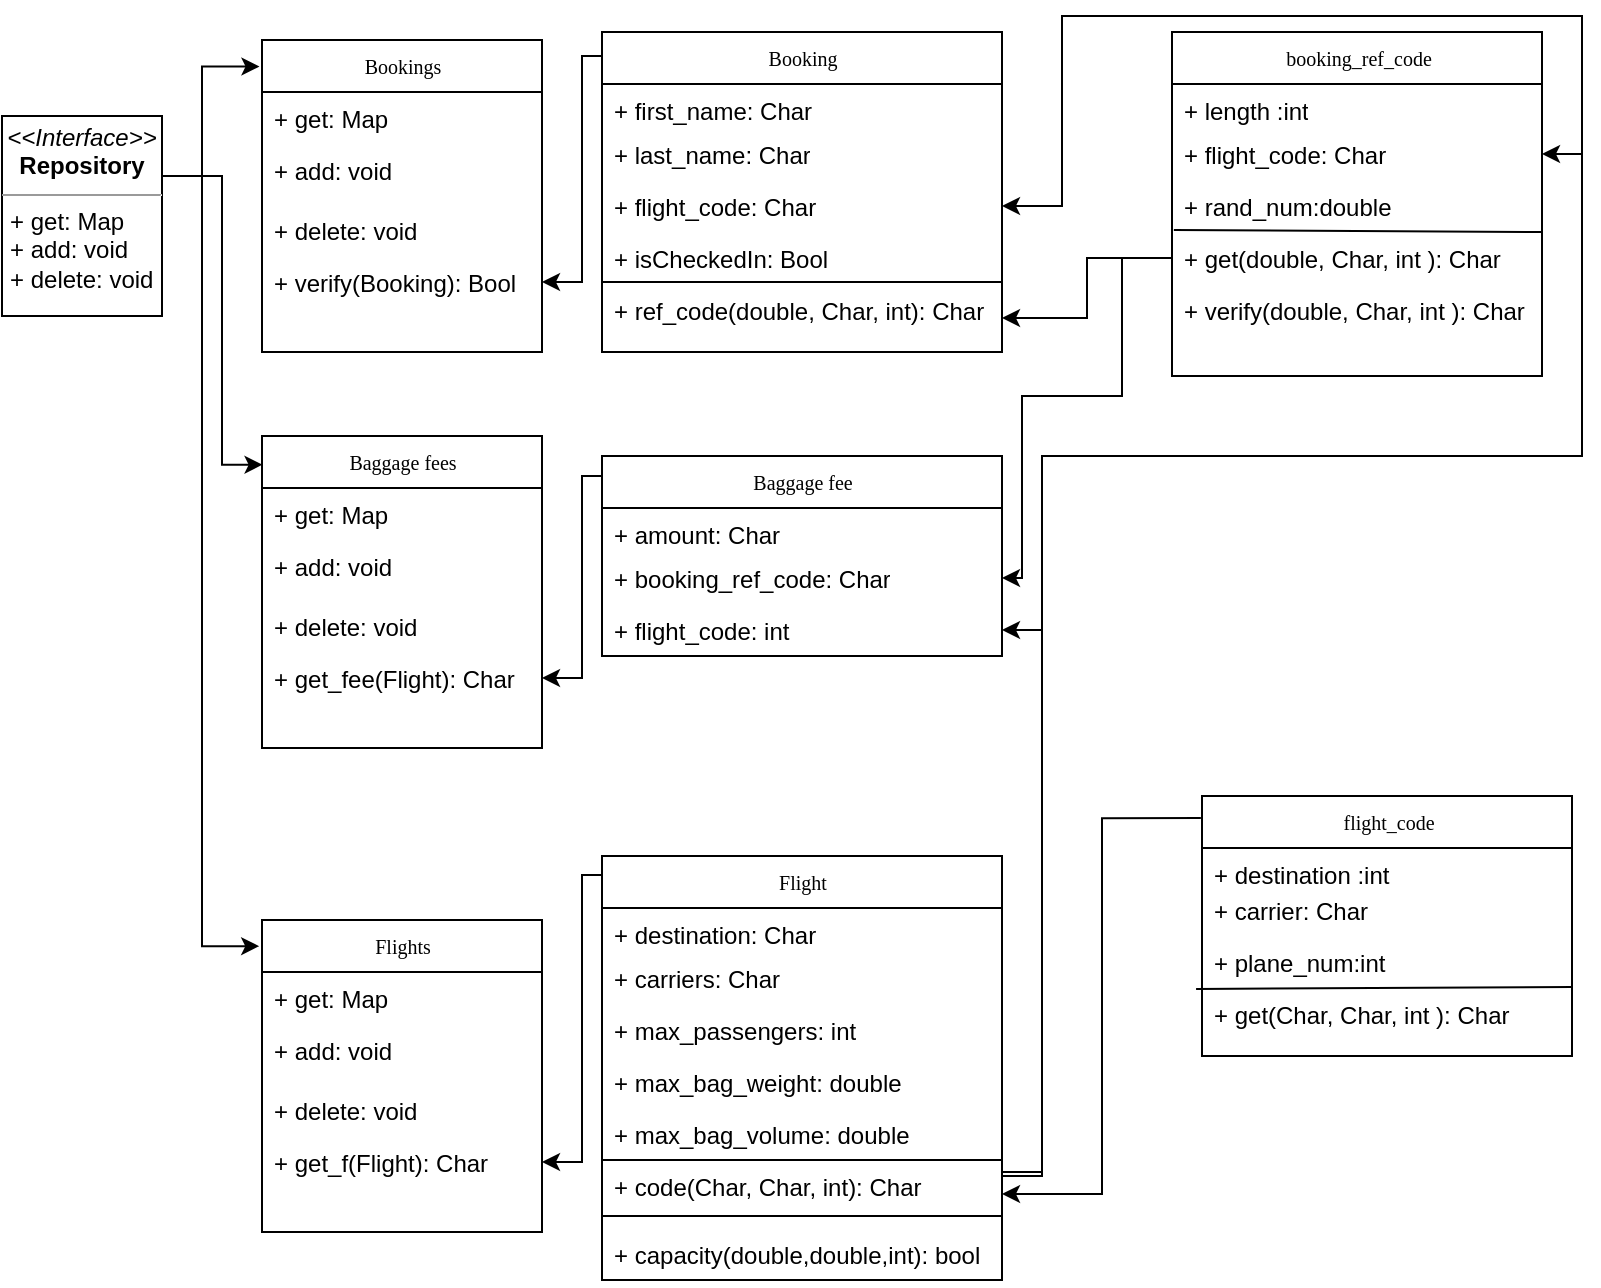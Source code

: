 <mxfile version="23.1.4" type="github">
  <diagram name="Page-1" id="c4acf3e9-155e-7222-9cf6-157b1a14988f">
    <mxGraphModel dx="1109" dy="631" grid="1" gridSize="10" guides="1" tooltips="1" connect="1" arrows="1" fold="1" page="1" pageScale="1" pageWidth="850" pageHeight="1100" background="none" math="0" shadow="0">
      <root>
        <mxCell id="0" />
        <mxCell id="1" parent="0" />
        <mxCell id="17acba5748e5396b-20" value="Bookings" style="swimlane;html=1;fontStyle=0;childLayout=stackLayout;horizontal=1;startSize=26;fillColor=none;horizontalStack=0;resizeParent=1;resizeLast=0;collapsible=1;marginBottom=0;swimlaneFillColor=#ffffff;rounded=0;shadow=0;comic=0;labelBackgroundColor=none;strokeWidth=1;fontFamily=Verdana;fontSize=10;align=center;" parent="1" vertex="1">
          <mxGeometry x="170" y="32" width="140" height="156" as="geometry" />
        </mxCell>
        <mxCell id="17acba5748e5396b-24" value="+ get: Map" style="text;html=1;strokeColor=none;fillColor=none;align=left;verticalAlign=top;spacingLeft=4;spacingRight=4;whiteSpace=wrap;overflow=hidden;rotatable=0;points=[[0,0.5],[1,0.5]];portConstraint=eastwest;" parent="17acba5748e5396b-20" vertex="1">
          <mxGeometry y="26" width="140" height="26" as="geometry" />
        </mxCell>
        <mxCell id="17acba5748e5396b-26" value="+ add: void&amp;nbsp;" style="text;html=1;strokeColor=none;fillColor=none;align=left;verticalAlign=top;spacingLeft=4;spacingRight=4;whiteSpace=wrap;overflow=hidden;rotatable=0;points=[[0,0.5],[1,0.5]];portConstraint=eastwest;" parent="17acba5748e5396b-20" vertex="1">
          <mxGeometry y="52" width="140" height="30" as="geometry" />
        </mxCell>
        <mxCell id="sd9aR1y3l03FeJ3WjGJI-2" value="+ delete: void&amp;nbsp;" style="text;html=1;strokeColor=none;fillColor=none;align=left;verticalAlign=top;spacingLeft=4;spacingRight=4;whiteSpace=wrap;overflow=hidden;rotatable=0;points=[[0,0.5],[1,0.5]];portConstraint=eastwest;" vertex="1" parent="17acba5748e5396b-20">
          <mxGeometry y="82" width="140" height="26" as="geometry" />
        </mxCell>
        <mxCell id="sd9aR1y3l03FeJ3WjGJI-26" value="+ verify(Booking): Bool&amp;nbsp;" style="text;html=1;strokeColor=none;fillColor=none;align=left;verticalAlign=top;spacingLeft=4;spacingRight=4;whiteSpace=wrap;overflow=hidden;rotatable=0;points=[[0,0.5],[1,0.5]];portConstraint=eastwest;" vertex="1" parent="17acba5748e5396b-20">
          <mxGeometry y="108" width="140" height="26" as="geometry" />
        </mxCell>
        <mxCell id="5d2195bd80daf111-26" style="edgeStyle=orthogonalEdgeStyle;rounded=0;html=1;dashed=1;labelBackgroundColor=none;startFill=0;endArrow=open;endFill=0;endSize=10;fontFamily=Verdana;fontSize=10;" parent="1" target="5d2195bd80daf111-17" edge="1">
          <mxGeometry relative="1" as="geometry">
            <Array as="points" />
            <mxPoint x="640" y="300" as="sourcePoint" />
          </mxGeometry>
        </mxCell>
        <mxCell id="sd9aR1y3l03FeJ3WjGJI-22" style="edgeStyle=orthogonalEdgeStyle;rounded=0;orthogonalLoop=1;jettySize=auto;html=1;exitX=1;exitY=0.25;exitDx=0;exitDy=0;entryX=-0.009;entryY=0.085;entryDx=0;entryDy=0;entryPerimeter=0;" edge="1" parent="1" source="5d2195bd80daf111-18" target="17acba5748e5396b-20">
          <mxGeometry relative="1" as="geometry">
            <Array as="points">
              <mxPoint x="120" y="100" />
              <mxPoint x="140" y="100" />
              <mxPoint x="140" y="45" />
            </Array>
          </mxGeometry>
        </mxCell>
        <mxCell id="5d2195bd80daf111-18" value="&lt;p style=&quot;margin:0px;margin-top:4px;text-align:center;&quot;&gt;&lt;i&gt;&amp;lt;&amp;lt;Interface&amp;gt;&amp;gt;&lt;/i&gt;&lt;br&gt;&lt;b&gt;Repository&lt;br&gt;&lt;/b&gt;&lt;/p&gt;&lt;hr size=&quot;1&quot;&gt;&lt;p style=&quot;margin:0px;margin-left:4px;&quot;&gt;+ get: Map&amp;nbsp;&lt;br&gt;+ add: void&lt;/p&gt;&lt;p style=&quot;margin:0px;margin-left:4px;&quot;&gt;+ delete: void&amp;nbsp;&lt;/p&gt;" style="verticalAlign=top;align=left;overflow=fill;fontSize=12;fontFamily=Helvetica;html=1;rounded=0;shadow=0;comic=0;labelBackgroundColor=none;strokeWidth=1" parent="1" vertex="1">
          <mxGeometry x="40" y="70" width="80" height="100" as="geometry" />
        </mxCell>
        <mxCell id="sd9aR1y3l03FeJ3WjGJI-21" style="edgeStyle=orthogonalEdgeStyle;rounded=0;orthogonalLoop=1;jettySize=auto;html=1;exitX=0;exitY=0;exitDx=0;exitDy=0;entryX=1;entryY=0.5;entryDx=0;entryDy=0;" edge="1" parent="1" source="sd9aR1y3l03FeJ3WjGJI-3" target="sd9aR1y3l03FeJ3WjGJI-26">
          <mxGeometry relative="1" as="geometry">
            <mxPoint x="310.0" y="69" as="targetPoint" />
            <Array as="points">
              <mxPoint x="340" y="40" />
              <mxPoint x="330" y="40" />
              <mxPoint x="330" y="153" />
            </Array>
          </mxGeometry>
        </mxCell>
        <mxCell id="sd9aR1y3l03FeJ3WjGJI-3" value="Booking" style="swimlane;html=1;fontStyle=0;childLayout=stackLayout;horizontal=1;startSize=26;fillColor=none;horizontalStack=0;resizeParent=1;resizeLast=0;collapsible=1;marginBottom=0;swimlaneFillColor=#ffffff;rounded=0;shadow=0;comic=0;labelBackgroundColor=none;strokeWidth=1;fontFamily=Verdana;fontSize=10;align=center;" vertex="1" parent="1">
          <mxGeometry x="340" y="28" width="200" height="160" as="geometry" />
        </mxCell>
        <mxCell id="sd9aR1y3l03FeJ3WjGJI-4" value="+ first_name: Char" style="text;html=1;strokeColor=none;fillColor=none;align=left;verticalAlign=top;spacingLeft=4;spacingRight=4;whiteSpace=wrap;overflow=hidden;rotatable=0;points=[[0,0.5],[1,0.5]];portConstraint=eastwest;" vertex="1" parent="sd9aR1y3l03FeJ3WjGJI-3">
          <mxGeometry y="26" width="200" height="22" as="geometry" />
        </mxCell>
        <mxCell id="sd9aR1y3l03FeJ3WjGJI-5" value="+ last_name: Char" style="text;html=1;strokeColor=none;fillColor=none;align=left;verticalAlign=top;spacingLeft=4;spacingRight=4;whiteSpace=wrap;overflow=hidden;rotatable=0;points=[[0,0.5],[1,0.5]];portConstraint=eastwest;" vertex="1" parent="sd9aR1y3l03FeJ3WjGJI-3">
          <mxGeometry y="48" width="200" height="26" as="geometry" />
        </mxCell>
        <mxCell id="sd9aR1y3l03FeJ3WjGJI-6" value="+ flight_code: Char&amp;nbsp;" style="text;html=1;strokeColor=none;fillColor=none;align=left;verticalAlign=top;spacingLeft=4;spacingRight=4;whiteSpace=wrap;overflow=hidden;rotatable=0;points=[[0,0.5],[1,0.5]];portConstraint=eastwest;" vertex="1" parent="sd9aR1y3l03FeJ3WjGJI-3">
          <mxGeometry y="74" width="200" height="26" as="geometry" />
        </mxCell>
        <mxCell id="sd9aR1y3l03FeJ3WjGJI-7" value="+ isCheckedIn: Bool&amp;nbsp;" style="text;html=1;strokeColor=none;fillColor=none;align=left;verticalAlign=top;spacingLeft=4;spacingRight=4;whiteSpace=wrap;overflow=hidden;rotatable=0;points=[[0,0.5],[1,0.5]];portConstraint=eastwest;" vertex="1" parent="sd9aR1y3l03FeJ3WjGJI-3">
          <mxGeometry y="100" width="200" height="26" as="geometry" />
        </mxCell>
        <mxCell id="sd9aR1y3l03FeJ3WjGJI-65" value="" style="endArrow=none;html=1;rounded=0;" edge="1" parent="sd9aR1y3l03FeJ3WjGJI-3">
          <mxGeometry width="50" height="50" relative="1" as="geometry">
            <mxPoint y="125" as="sourcePoint" />
            <mxPoint x="200" y="125" as="targetPoint" />
          </mxGeometry>
        </mxCell>
        <mxCell id="sd9aR1y3l03FeJ3WjGJI-8" value="+ ref_code(double, Char, int): Char&amp;nbsp;" style="text;html=1;strokeColor=none;fillColor=none;align=left;verticalAlign=top;spacingLeft=4;spacingRight=4;whiteSpace=wrap;overflow=hidden;rotatable=0;points=[[0,0.5],[1,0.5]];portConstraint=eastwest;" vertex="1" parent="sd9aR1y3l03FeJ3WjGJI-3">
          <mxGeometry y="126" width="200" height="34" as="geometry" />
        </mxCell>
        <mxCell id="sd9aR1y3l03FeJ3WjGJI-12" value="booking_ref_code" style="swimlane;html=1;fontStyle=0;childLayout=stackLayout;horizontal=1;startSize=26;fillColor=none;horizontalStack=0;resizeParent=1;resizeLast=0;collapsible=1;marginBottom=0;swimlaneFillColor=#ffffff;rounded=0;shadow=0;comic=0;labelBackgroundColor=none;strokeWidth=1;fontFamily=Verdana;fontSize=10;align=center;" vertex="1" parent="1">
          <mxGeometry x="625" y="28" width="185" height="172" as="geometry" />
        </mxCell>
        <mxCell id="sd9aR1y3l03FeJ3WjGJI-13" value="+ length :int" style="text;html=1;strokeColor=none;fillColor=none;align=left;verticalAlign=top;spacingLeft=4;spacingRight=4;whiteSpace=wrap;overflow=hidden;rotatable=0;points=[[0,0.5],[1,0.5]];portConstraint=eastwest;" vertex="1" parent="sd9aR1y3l03FeJ3WjGJI-12">
          <mxGeometry y="26" width="185" height="22" as="geometry" />
        </mxCell>
        <mxCell id="sd9aR1y3l03FeJ3WjGJI-14" value="+ flight_code: Char&amp;nbsp;" style="text;html=1;strokeColor=none;fillColor=none;align=left;verticalAlign=top;spacingLeft=4;spacingRight=4;whiteSpace=wrap;overflow=hidden;rotatable=0;points=[[0,0.5],[1,0.5]];portConstraint=eastwest;" vertex="1" parent="sd9aR1y3l03FeJ3WjGJI-12">
          <mxGeometry y="48" width="185" height="26" as="geometry" />
        </mxCell>
        <mxCell id="sd9aR1y3l03FeJ3WjGJI-15" value="+ rand_num:double&amp;nbsp;" style="text;html=1;strokeColor=none;fillColor=none;align=left;verticalAlign=top;spacingLeft=4;spacingRight=4;whiteSpace=wrap;overflow=hidden;rotatable=0;points=[[0,0.5],[1,0.5]];portConstraint=eastwest;" vertex="1" parent="sd9aR1y3l03FeJ3WjGJI-12">
          <mxGeometry y="74" width="185" height="26" as="geometry" />
        </mxCell>
        <mxCell id="sd9aR1y3l03FeJ3WjGJI-66" value="" style="endArrow=none;html=1;rounded=0;exitX=0.005;exitY=-0.038;exitDx=0;exitDy=0;exitPerimeter=0;" edge="1" parent="sd9aR1y3l03FeJ3WjGJI-12" source="sd9aR1y3l03FeJ3WjGJI-16">
          <mxGeometry width="50" height="50" relative="1" as="geometry">
            <mxPoint x="-15" y="100" as="sourcePoint" />
            <mxPoint x="185" y="100" as="targetPoint" />
          </mxGeometry>
        </mxCell>
        <mxCell id="sd9aR1y3l03FeJ3WjGJI-16" value="+ get(double, Char, int ): Char&amp;nbsp;" style="text;html=1;strokeColor=none;fillColor=none;align=left;verticalAlign=top;spacingLeft=4;spacingRight=4;whiteSpace=wrap;overflow=hidden;rotatable=0;points=[[0,0.5],[1,0.5]];portConstraint=eastwest;" vertex="1" parent="sd9aR1y3l03FeJ3WjGJI-12">
          <mxGeometry y="100" width="185" height="26" as="geometry" />
        </mxCell>
        <mxCell id="sd9aR1y3l03FeJ3WjGJI-25" value="+ verify(double, Char, int ): Char&amp;nbsp;" style="text;html=1;strokeColor=none;fillColor=none;align=left;verticalAlign=top;spacingLeft=4;spacingRight=4;whiteSpace=wrap;overflow=hidden;rotatable=0;points=[[0,0.5],[1,0.5]];portConstraint=eastwest;" vertex="1" parent="sd9aR1y3l03FeJ3WjGJI-12">
          <mxGeometry y="126" width="185" height="26" as="geometry" />
        </mxCell>
        <mxCell id="sd9aR1y3l03FeJ3WjGJI-20" style="edgeStyle=orthogonalEdgeStyle;rounded=0;orthogonalLoop=1;jettySize=auto;html=1;exitX=0;exitY=0.5;exitDx=0;exitDy=0;entryX=1;entryY=0.5;entryDx=0;entryDy=0;" edge="1" parent="1" source="sd9aR1y3l03FeJ3WjGJI-16" target="sd9aR1y3l03FeJ3WjGJI-8">
          <mxGeometry relative="1" as="geometry" />
        </mxCell>
        <mxCell id="sd9aR1y3l03FeJ3WjGJI-32" value="Flights" style="swimlane;html=1;fontStyle=0;childLayout=stackLayout;horizontal=1;startSize=26;fillColor=none;horizontalStack=0;resizeParent=1;resizeLast=0;collapsible=1;marginBottom=0;swimlaneFillColor=#ffffff;rounded=0;shadow=0;comic=0;labelBackgroundColor=none;strokeWidth=1;fontFamily=Verdana;fontSize=10;align=center;" vertex="1" parent="1">
          <mxGeometry x="170" y="472" width="140" height="156" as="geometry" />
        </mxCell>
        <mxCell id="sd9aR1y3l03FeJ3WjGJI-33" value="+ get: Map" style="text;html=1;strokeColor=none;fillColor=none;align=left;verticalAlign=top;spacingLeft=4;spacingRight=4;whiteSpace=wrap;overflow=hidden;rotatable=0;points=[[0,0.5],[1,0.5]];portConstraint=eastwest;" vertex="1" parent="sd9aR1y3l03FeJ3WjGJI-32">
          <mxGeometry y="26" width="140" height="26" as="geometry" />
        </mxCell>
        <mxCell id="sd9aR1y3l03FeJ3WjGJI-34" value="+ add: void&amp;nbsp;" style="text;html=1;strokeColor=none;fillColor=none;align=left;verticalAlign=top;spacingLeft=4;spacingRight=4;whiteSpace=wrap;overflow=hidden;rotatable=0;points=[[0,0.5],[1,0.5]];portConstraint=eastwest;" vertex="1" parent="sd9aR1y3l03FeJ3WjGJI-32">
          <mxGeometry y="52" width="140" height="30" as="geometry" />
        </mxCell>
        <mxCell id="sd9aR1y3l03FeJ3WjGJI-35" value="+ delete: void&amp;nbsp;" style="text;html=1;strokeColor=none;fillColor=none;align=left;verticalAlign=top;spacingLeft=4;spacingRight=4;whiteSpace=wrap;overflow=hidden;rotatable=0;points=[[0,0.5],[1,0.5]];portConstraint=eastwest;" vertex="1" parent="sd9aR1y3l03FeJ3WjGJI-32">
          <mxGeometry y="82" width="140" height="26" as="geometry" />
        </mxCell>
        <mxCell id="sd9aR1y3l03FeJ3WjGJI-36" value="+ get_f(Flight): Char&amp;nbsp;" style="text;html=1;strokeColor=none;fillColor=none;align=left;verticalAlign=top;spacingLeft=4;spacingRight=4;whiteSpace=wrap;overflow=hidden;rotatable=0;points=[[0,0.5],[1,0.5]];portConstraint=eastwest;" vertex="1" parent="sd9aR1y3l03FeJ3WjGJI-32">
          <mxGeometry y="108" width="140" height="26" as="geometry" />
        </mxCell>
        <mxCell id="sd9aR1y3l03FeJ3WjGJI-37" style="edgeStyle=orthogonalEdgeStyle;rounded=0;orthogonalLoop=1;jettySize=auto;html=1;exitX=0;exitY=0.045;exitDx=0;exitDy=0;entryX=1;entryY=0.5;entryDx=0;entryDy=0;exitPerimeter=0;" edge="1" parent="1" source="sd9aR1y3l03FeJ3WjGJI-38" target="sd9aR1y3l03FeJ3WjGJI-36">
          <mxGeometry relative="1" as="geometry">
            <mxPoint x="310.0" y="351" as="targetPoint" />
            <Array as="points">
              <mxPoint x="330" y="450" />
              <mxPoint x="330" y="593" />
            </Array>
          </mxGeometry>
        </mxCell>
        <mxCell id="sd9aR1y3l03FeJ3WjGJI-38" value="Flight" style="swimlane;html=1;fontStyle=0;childLayout=stackLayout;horizontal=1;startSize=26;fillColor=none;horizontalStack=0;resizeParent=1;resizeLast=0;collapsible=1;marginBottom=0;swimlaneFillColor=#ffffff;rounded=0;shadow=0;comic=0;labelBackgroundColor=none;strokeWidth=1;fontFamily=Verdana;fontSize=10;align=center;" vertex="1" parent="1">
          <mxGeometry x="340" y="440" width="200" height="212" as="geometry" />
        </mxCell>
        <mxCell id="sd9aR1y3l03FeJ3WjGJI-39" value="+ destination&lt;span style=&quot;background-color: initial;&quot;&gt;: Char&lt;/span&gt;" style="text;html=1;strokeColor=none;fillColor=none;align=left;verticalAlign=top;spacingLeft=4;spacingRight=4;whiteSpace=wrap;overflow=hidden;rotatable=0;points=[[0,0.5],[1,0.5]];portConstraint=eastwest;" vertex="1" parent="sd9aR1y3l03FeJ3WjGJI-38">
          <mxGeometry y="26" width="200" height="22" as="geometry" />
        </mxCell>
        <mxCell id="sd9aR1y3l03FeJ3WjGJI-40" value="+ carriers: Char" style="text;html=1;strokeColor=none;fillColor=none;align=left;verticalAlign=top;spacingLeft=4;spacingRight=4;whiteSpace=wrap;overflow=hidden;rotatable=0;points=[[0,0.5],[1,0.5]];portConstraint=eastwest;" vertex="1" parent="sd9aR1y3l03FeJ3WjGJI-38">
          <mxGeometry y="48" width="200" height="26" as="geometry" />
        </mxCell>
        <mxCell id="sd9aR1y3l03FeJ3WjGJI-41" value="+&amp;nbsp;max_passengers&lt;span style=&quot;background-color: initial;&quot;&gt;: int&amp;nbsp;&lt;/span&gt;" style="text;html=1;strokeColor=none;fillColor=none;align=left;verticalAlign=top;spacingLeft=4;spacingRight=4;whiteSpace=wrap;overflow=hidden;rotatable=0;points=[[0,0.5],[1,0.5]];portConstraint=eastwest;" vertex="1" parent="sd9aR1y3l03FeJ3WjGJI-38">
          <mxGeometry y="74" width="200" height="26" as="geometry" />
        </mxCell>
        <mxCell id="sd9aR1y3l03FeJ3WjGJI-53" value="+&amp;nbsp;max_bag_weight&lt;span style=&quot;background-color: initial;&quot;&gt;: double&amp;nbsp;&lt;/span&gt;" style="text;html=1;strokeColor=none;fillColor=none;align=left;verticalAlign=top;spacingLeft=4;spacingRight=4;whiteSpace=wrap;overflow=hidden;rotatable=0;points=[[0,0.5],[1,0.5]];portConstraint=eastwest;" vertex="1" parent="sd9aR1y3l03FeJ3WjGJI-38">
          <mxGeometry y="100" width="200" height="26" as="geometry" />
        </mxCell>
        <mxCell id="sd9aR1y3l03FeJ3WjGJI-42" value="+&amp;nbsp;max_bag_volume&lt;span style=&quot;background-color: initial;&quot;&gt;: double&amp;nbsp;&lt;/span&gt;" style="text;html=1;strokeColor=none;fillColor=none;align=left;verticalAlign=top;spacingLeft=4;spacingRight=4;whiteSpace=wrap;overflow=hidden;rotatable=0;points=[[0,0.5],[1,0.5]];portConstraint=eastwest;" vertex="1" parent="sd9aR1y3l03FeJ3WjGJI-38">
          <mxGeometry y="126" width="200" height="26" as="geometry" />
        </mxCell>
        <mxCell id="sd9aR1y3l03FeJ3WjGJI-43" value="+ code(Char, Char, int): Char&amp;nbsp;" style="text;html=1;strokeColor=none;fillColor=none;align=left;verticalAlign=top;spacingLeft=4;spacingRight=4;whiteSpace=wrap;overflow=hidden;rotatable=0;points=[[0,0.5],[1,0.5]];portConstraint=eastwest;" vertex="1" parent="sd9aR1y3l03FeJ3WjGJI-38">
          <mxGeometry y="152" width="200" height="34" as="geometry" />
        </mxCell>
        <mxCell id="sd9aR1y3l03FeJ3WjGJI-64" value="" style="endArrow=none;html=1;rounded=0;" edge="1" parent="sd9aR1y3l03FeJ3WjGJI-38">
          <mxGeometry width="50" height="50" relative="1" as="geometry">
            <mxPoint y="180" as="sourcePoint" />
            <mxPoint x="200" y="180" as="targetPoint" />
          </mxGeometry>
        </mxCell>
        <mxCell id="sd9aR1y3l03FeJ3WjGJI-62" value="+ capacity(double,double,int)&lt;span style=&quot;background-color: initial;&quot;&gt;: bool&amp;nbsp;&lt;/span&gt;" style="text;html=1;strokeColor=none;fillColor=none;align=left;verticalAlign=top;spacingLeft=4;spacingRight=4;whiteSpace=wrap;overflow=hidden;rotatable=0;points=[[0,0.5],[1,0.5]];portConstraint=eastwest;" vertex="1" parent="sd9aR1y3l03FeJ3WjGJI-38">
          <mxGeometry y="186" width="200" height="26" as="geometry" />
        </mxCell>
        <mxCell id="sd9aR1y3l03FeJ3WjGJI-63" value="" style="endArrow=none;html=1;rounded=0;" edge="1" parent="sd9aR1y3l03FeJ3WjGJI-38">
          <mxGeometry width="50" height="50" relative="1" as="geometry">
            <mxPoint y="152" as="sourcePoint" />
            <mxPoint x="200" y="152" as="targetPoint" />
          </mxGeometry>
        </mxCell>
        <mxCell id="sd9aR1y3l03FeJ3WjGJI-50" style="edgeStyle=orthogonalEdgeStyle;rounded=0;orthogonalLoop=1;jettySize=auto;html=1;exitX=1;exitY=0.25;exitDx=0;exitDy=0;entryX=-0.01;entryY=0.084;entryDx=0;entryDy=0;entryPerimeter=0;" edge="1" parent="1" source="5d2195bd80daf111-18" target="sd9aR1y3l03FeJ3WjGJI-32">
          <mxGeometry relative="1" as="geometry">
            <mxPoint x="130" y="164" as="sourcePoint" />
            <mxPoint x="180" y="137" as="targetPoint" />
            <Array as="points">
              <mxPoint x="120" y="100" />
              <mxPoint x="140" y="100" />
              <mxPoint x="140" y="485" />
            </Array>
          </mxGeometry>
        </mxCell>
        <mxCell id="sd9aR1y3l03FeJ3WjGJI-52" style="edgeStyle=orthogonalEdgeStyle;rounded=0;orthogonalLoop=1;jettySize=auto;html=1;entryX=1;entryY=0.5;entryDx=0;entryDy=0;exitX=1;exitY=0.176;exitDx=0;exitDy=0;exitPerimeter=0;" edge="1" parent="1" source="sd9aR1y3l03FeJ3WjGJI-43" target="sd9aR1y3l03FeJ3WjGJI-14">
          <mxGeometry relative="1" as="geometry">
            <mxPoint x="810" y="360" as="sourcePoint" />
            <Array as="points">
              <mxPoint x="560" y="598" />
              <mxPoint x="560" y="240" />
              <mxPoint x="830" y="240" />
              <mxPoint x="830" y="89" />
            </Array>
          </mxGeometry>
        </mxCell>
        <mxCell id="sd9aR1y3l03FeJ3WjGJI-54" value="flight_code" style="swimlane;html=1;fontStyle=0;childLayout=stackLayout;horizontal=1;startSize=26;fillColor=none;horizontalStack=0;resizeParent=1;resizeLast=0;collapsible=1;marginBottom=0;swimlaneFillColor=#ffffff;rounded=0;shadow=0;comic=0;labelBackgroundColor=none;strokeWidth=1;fontFamily=Verdana;fontSize=10;align=center;" vertex="1" parent="1">
          <mxGeometry x="640" y="410" width="185" height="130" as="geometry" />
        </mxCell>
        <mxCell id="sd9aR1y3l03FeJ3WjGJI-55" value="+ destination :int" style="text;html=1;strokeColor=none;fillColor=none;align=left;verticalAlign=top;spacingLeft=4;spacingRight=4;whiteSpace=wrap;overflow=hidden;rotatable=0;points=[[0,0.5],[1,0.5]];portConstraint=eastwest;" vertex="1" parent="sd9aR1y3l03FeJ3WjGJI-54">
          <mxGeometry y="26" width="185" height="18" as="geometry" />
        </mxCell>
        <mxCell id="sd9aR1y3l03FeJ3WjGJI-56" value="+ carrier: Char&amp;nbsp;" style="text;html=1;strokeColor=none;fillColor=none;align=left;verticalAlign=top;spacingLeft=4;spacingRight=4;whiteSpace=wrap;overflow=hidden;rotatable=0;points=[[0,0.5],[1,0.5]];portConstraint=eastwest;" vertex="1" parent="sd9aR1y3l03FeJ3WjGJI-54">
          <mxGeometry y="44" width="185" height="26" as="geometry" />
        </mxCell>
        <mxCell id="sd9aR1y3l03FeJ3WjGJI-57" value="+ plane_num:int&amp;nbsp;" style="text;html=1;strokeColor=none;fillColor=none;align=left;verticalAlign=top;spacingLeft=4;spacingRight=4;whiteSpace=wrap;overflow=hidden;rotatable=0;points=[[0,0.5],[1,0.5]];portConstraint=eastwest;" vertex="1" parent="sd9aR1y3l03FeJ3WjGJI-54">
          <mxGeometry y="70" width="185" height="26" as="geometry" />
        </mxCell>
        <mxCell id="sd9aR1y3l03FeJ3WjGJI-67" value="" style="endArrow=none;html=1;rounded=0;exitX=-0.016;exitY=0.019;exitDx=0;exitDy=0;exitPerimeter=0;" edge="1" parent="sd9aR1y3l03FeJ3WjGJI-54" source="sd9aR1y3l03FeJ3WjGJI-58">
          <mxGeometry width="50" height="50" relative="1" as="geometry">
            <mxPoint x="-15" y="95.5" as="sourcePoint" />
            <mxPoint x="185" y="95.5" as="targetPoint" />
          </mxGeometry>
        </mxCell>
        <mxCell id="sd9aR1y3l03FeJ3WjGJI-58" value="+ get(Char, Char, int ): Char&amp;nbsp;" style="text;html=1;strokeColor=none;fillColor=none;align=left;verticalAlign=top;spacingLeft=4;spacingRight=4;whiteSpace=wrap;overflow=hidden;rotatable=0;points=[[0,0.5],[1,0.5]];portConstraint=eastwest;" vertex="1" parent="sd9aR1y3l03FeJ3WjGJI-54">
          <mxGeometry y="96" width="185" height="26" as="geometry" />
        </mxCell>
        <mxCell id="sd9aR1y3l03FeJ3WjGJI-60" style="edgeStyle=orthogonalEdgeStyle;rounded=0;orthogonalLoop=1;jettySize=auto;html=1;exitX=-0.003;exitY=0.085;exitDx=0;exitDy=0;entryX=1;entryY=0.5;entryDx=0;entryDy=0;exitPerimeter=0;" edge="1" parent="1" source="sd9aR1y3l03FeJ3WjGJI-54" target="sd9aR1y3l03FeJ3WjGJI-43">
          <mxGeometry relative="1" as="geometry">
            <mxPoint x="625" y="419" as="sourcePoint" />
          </mxGeometry>
        </mxCell>
        <mxCell id="sd9aR1y3l03FeJ3WjGJI-61" style="edgeStyle=orthogonalEdgeStyle;rounded=0;orthogonalLoop=1;jettySize=auto;html=1;exitX=1;exitY=0.5;exitDx=0;exitDy=0;entryX=1;entryY=0.5;entryDx=0;entryDy=0;" edge="1" parent="1" source="sd9aR1y3l03FeJ3WjGJI-43" target="sd9aR1y3l03FeJ3WjGJI-6">
          <mxGeometry relative="1" as="geometry">
            <Array as="points">
              <mxPoint x="540" y="600" />
              <mxPoint x="560" y="600" />
              <mxPoint x="560" y="240" />
              <mxPoint x="830" y="240" />
              <mxPoint x="830" y="20" />
              <mxPoint x="570" y="20" />
              <mxPoint x="570" y="115" />
            </Array>
          </mxGeometry>
        </mxCell>
        <mxCell id="sd9aR1y3l03FeJ3WjGJI-68" value="Baggage fees" style="swimlane;html=1;fontStyle=0;childLayout=stackLayout;horizontal=1;startSize=26;fillColor=none;horizontalStack=0;resizeParent=1;resizeLast=0;collapsible=1;marginBottom=0;swimlaneFillColor=#ffffff;rounded=0;shadow=0;comic=0;labelBackgroundColor=none;strokeWidth=1;fontFamily=Verdana;fontSize=10;align=center;" vertex="1" parent="1">
          <mxGeometry x="170" y="230" width="140" height="156" as="geometry" />
        </mxCell>
        <mxCell id="sd9aR1y3l03FeJ3WjGJI-69" value="+ get: Map" style="text;html=1;strokeColor=none;fillColor=none;align=left;verticalAlign=top;spacingLeft=4;spacingRight=4;whiteSpace=wrap;overflow=hidden;rotatable=0;points=[[0,0.5],[1,0.5]];portConstraint=eastwest;" vertex="1" parent="sd9aR1y3l03FeJ3WjGJI-68">
          <mxGeometry y="26" width="140" height="26" as="geometry" />
        </mxCell>
        <mxCell id="sd9aR1y3l03FeJ3WjGJI-70" value="+ add: void&amp;nbsp;" style="text;html=1;strokeColor=none;fillColor=none;align=left;verticalAlign=top;spacingLeft=4;spacingRight=4;whiteSpace=wrap;overflow=hidden;rotatable=0;points=[[0,0.5],[1,0.5]];portConstraint=eastwest;" vertex="1" parent="sd9aR1y3l03FeJ3WjGJI-68">
          <mxGeometry y="52" width="140" height="30" as="geometry" />
        </mxCell>
        <mxCell id="sd9aR1y3l03FeJ3WjGJI-71" value="+ delete: void&amp;nbsp;" style="text;html=1;strokeColor=none;fillColor=none;align=left;verticalAlign=top;spacingLeft=4;spacingRight=4;whiteSpace=wrap;overflow=hidden;rotatable=0;points=[[0,0.5],[1,0.5]];portConstraint=eastwest;" vertex="1" parent="sd9aR1y3l03FeJ3WjGJI-68">
          <mxGeometry y="82" width="140" height="26" as="geometry" />
        </mxCell>
        <mxCell id="sd9aR1y3l03FeJ3WjGJI-72" value="+ get_fee(Flight): Char&amp;nbsp;" style="text;html=1;strokeColor=none;fillColor=none;align=left;verticalAlign=top;spacingLeft=4;spacingRight=4;whiteSpace=wrap;overflow=hidden;rotatable=0;points=[[0,0.5],[1,0.5]];portConstraint=eastwest;" vertex="1" parent="sd9aR1y3l03FeJ3WjGJI-68">
          <mxGeometry y="108" width="140" height="26" as="geometry" />
        </mxCell>
        <mxCell id="sd9aR1y3l03FeJ3WjGJI-86" style="edgeStyle=orthogonalEdgeStyle;rounded=0;orthogonalLoop=1;jettySize=auto;html=1;exitX=0;exitY=0;exitDx=0;exitDy=0;entryX=1;entryY=0.5;entryDx=0;entryDy=0;" edge="1" parent="1" source="sd9aR1y3l03FeJ3WjGJI-74" target="sd9aR1y3l03FeJ3WjGJI-72">
          <mxGeometry relative="1" as="geometry">
            <Array as="points">
              <mxPoint x="340" y="250" />
              <mxPoint x="330" y="250" />
              <mxPoint x="330" y="351" />
            </Array>
          </mxGeometry>
        </mxCell>
        <mxCell id="sd9aR1y3l03FeJ3WjGJI-74" value="Baggage fee" style="swimlane;html=1;fontStyle=0;childLayout=stackLayout;horizontal=1;startSize=26;fillColor=none;horizontalStack=0;resizeParent=1;resizeLast=0;collapsible=1;marginBottom=0;swimlaneFillColor=#ffffff;rounded=0;shadow=0;comic=0;labelBackgroundColor=none;strokeWidth=1;fontFamily=Verdana;fontSize=10;align=center;" vertex="1" parent="1">
          <mxGeometry x="340" y="240" width="200" height="100" as="geometry" />
        </mxCell>
        <mxCell id="sd9aR1y3l03FeJ3WjGJI-75" value="+ amount&lt;span style=&quot;background-color: initial;&quot;&gt;: Char&lt;/span&gt;" style="text;html=1;strokeColor=none;fillColor=none;align=left;verticalAlign=top;spacingLeft=4;spacingRight=4;whiteSpace=wrap;overflow=hidden;rotatable=0;points=[[0,0.5],[1,0.5]];portConstraint=eastwest;" vertex="1" parent="sd9aR1y3l03FeJ3WjGJI-74">
          <mxGeometry y="26" width="200" height="22" as="geometry" />
        </mxCell>
        <mxCell id="sd9aR1y3l03FeJ3WjGJI-76" value="+ booking_ref_code: Char" style="text;html=1;strokeColor=none;fillColor=none;align=left;verticalAlign=top;spacingLeft=4;spacingRight=4;whiteSpace=wrap;overflow=hidden;rotatable=0;points=[[0,0.5],[1,0.5]];portConstraint=eastwest;" vertex="1" parent="sd9aR1y3l03FeJ3WjGJI-74">
          <mxGeometry y="48" width="200" height="26" as="geometry" />
        </mxCell>
        <mxCell id="sd9aR1y3l03FeJ3WjGJI-77" value="+&amp;nbsp;flight_code&lt;span style=&quot;background-color: initial;&quot;&gt;: int&amp;nbsp;&lt;/span&gt;" style="text;html=1;strokeColor=none;fillColor=none;align=left;verticalAlign=top;spacingLeft=4;spacingRight=4;whiteSpace=wrap;overflow=hidden;rotatable=0;points=[[0,0.5],[1,0.5]];portConstraint=eastwest;" vertex="1" parent="sd9aR1y3l03FeJ3WjGJI-74">
          <mxGeometry y="74" width="200" height="26" as="geometry" />
        </mxCell>
        <mxCell id="sd9aR1y3l03FeJ3WjGJI-84" value="" style="endArrow=classic;html=1;rounded=0;entryX=1;entryY=0.5;entryDx=0;entryDy=0;" edge="1" parent="1" target="sd9aR1y3l03FeJ3WjGJI-77">
          <mxGeometry width="50" height="50" relative="1" as="geometry">
            <mxPoint x="560" y="327" as="sourcePoint" />
            <mxPoint x="460" y="410" as="targetPoint" />
          </mxGeometry>
        </mxCell>
        <mxCell id="sd9aR1y3l03FeJ3WjGJI-85" style="edgeStyle=orthogonalEdgeStyle;rounded=0;orthogonalLoop=1;jettySize=auto;html=1;exitX=0;exitY=0.5;exitDx=0;exitDy=0;entryX=1;entryY=0.5;entryDx=0;entryDy=0;" edge="1" parent="1" source="sd9aR1y3l03FeJ3WjGJI-16" target="sd9aR1y3l03FeJ3WjGJI-76">
          <mxGeometry relative="1" as="geometry">
            <mxPoint x="635" y="151" as="sourcePoint" />
            <mxPoint x="550" y="181" as="targetPoint" />
            <Array as="points">
              <mxPoint x="600" y="141" />
              <mxPoint x="600" y="210" />
              <mxPoint x="550" y="210" />
              <mxPoint x="550" y="301" />
            </Array>
          </mxGeometry>
        </mxCell>
        <mxCell id="sd9aR1y3l03FeJ3WjGJI-87" style="edgeStyle=orthogonalEdgeStyle;rounded=0;orthogonalLoop=1;jettySize=auto;html=1;entryX=0.002;entryY=0.092;entryDx=0;entryDy=0;entryPerimeter=0;" edge="1" parent="1" target="sd9aR1y3l03FeJ3WjGJI-68">
          <mxGeometry relative="1" as="geometry">
            <mxPoint x="120" y="100" as="sourcePoint" />
            <mxPoint x="179" y="495" as="targetPoint" />
            <Array as="points">
              <mxPoint x="130" y="100" />
              <mxPoint x="150" y="100" />
              <mxPoint x="150" y="244" />
            </Array>
          </mxGeometry>
        </mxCell>
      </root>
    </mxGraphModel>
  </diagram>
</mxfile>
